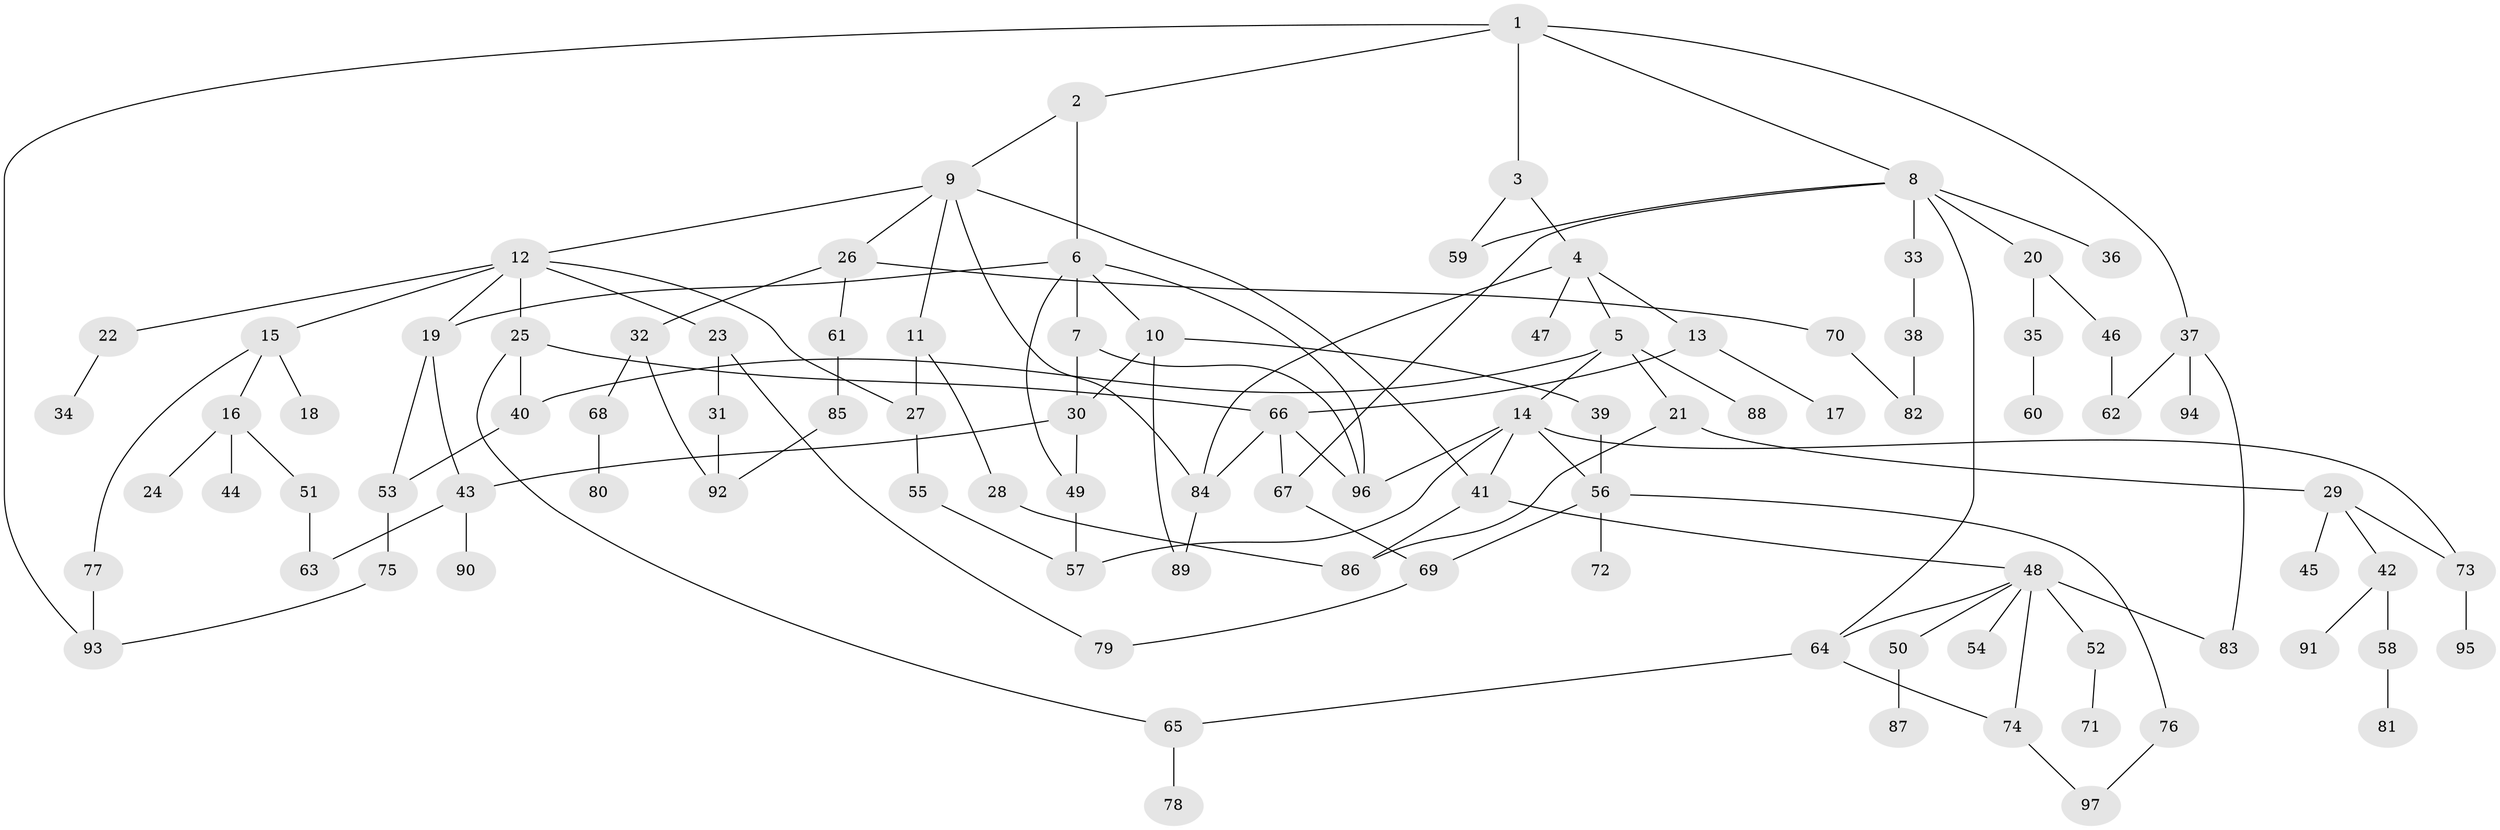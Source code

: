 // Generated by graph-tools (version 1.1) at 2025/13/03/09/25 04:13:22]
// undirected, 97 vertices, 133 edges
graph export_dot {
graph [start="1"]
  node [color=gray90,style=filled];
  1;
  2;
  3;
  4;
  5;
  6;
  7;
  8;
  9;
  10;
  11;
  12;
  13;
  14;
  15;
  16;
  17;
  18;
  19;
  20;
  21;
  22;
  23;
  24;
  25;
  26;
  27;
  28;
  29;
  30;
  31;
  32;
  33;
  34;
  35;
  36;
  37;
  38;
  39;
  40;
  41;
  42;
  43;
  44;
  45;
  46;
  47;
  48;
  49;
  50;
  51;
  52;
  53;
  54;
  55;
  56;
  57;
  58;
  59;
  60;
  61;
  62;
  63;
  64;
  65;
  66;
  67;
  68;
  69;
  70;
  71;
  72;
  73;
  74;
  75;
  76;
  77;
  78;
  79;
  80;
  81;
  82;
  83;
  84;
  85;
  86;
  87;
  88;
  89;
  90;
  91;
  92;
  93;
  94;
  95;
  96;
  97;
  1 -- 2;
  1 -- 3;
  1 -- 8;
  1 -- 37;
  1 -- 93;
  2 -- 6;
  2 -- 9;
  3 -- 4;
  3 -- 59;
  4 -- 5;
  4 -- 13;
  4 -- 47;
  4 -- 84;
  5 -- 14;
  5 -- 21;
  5 -- 88;
  5 -- 40;
  6 -- 7;
  6 -- 10;
  6 -- 96;
  6 -- 19;
  6 -- 49;
  7 -- 30;
  7 -- 96;
  8 -- 20;
  8 -- 33;
  8 -- 36;
  8 -- 64;
  8 -- 67;
  8 -- 59;
  9 -- 11;
  9 -- 12;
  9 -- 26;
  9 -- 41;
  9 -- 84;
  10 -- 39;
  10 -- 89;
  10 -- 30;
  11 -- 27;
  11 -- 28;
  12 -- 15;
  12 -- 19;
  12 -- 22;
  12 -- 23;
  12 -- 25;
  12 -- 27;
  13 -- 17;
  13 -- 66;
  14 -- 41;
  14 -- 57;
  14 -- 96;
  14 -- 73;
  14 -- 56;
  15 -- 16;
  15 -- 18;
  15 -- 77;
  16 -- 24;
  16 -- 44;
  16 -- 51;
  19 -- 43;
  19 -- 53;
  20 -- 35;
  20 -- 46;
  21 -- 29;
  21 -- 86;
  22 -- 34;
  23 -- 31;
  23 -- 79;
  25 -- 40;
  25 -- 65;
  25 -- 66;
  26 -- 32;
  26 -- 61;
  26 -- 70;
  27 -- 55;
  28 -- 86;
  29 -- 42;
  29 -- 45;
  29 -- 73;
  30 -- 49;
  30 -- 43;
  31 -- 92;
  32 -- 68;
  32 -- 92;
  33 -- 38;
  35 -- 60;
  37 -- 62;
  37 -- 83;
  37 -- 94;
  38 -- 82;
  39 -- 56;
  40 -- 53;
  41 -- 48;
  41 -- 86;
  42 -- 58;
  42 -- 91;
  43 -- 90;
  43 -- 63;
  46 -- 62;
  48 -- 50;
  48 -- 52;
  48 -- 54;
  48 -- 74;
  48 -- 83;
  48 -- 64;
  49 -- 57;
  50 -- 87;
  51 -- 63;
  52 -- 71;
  53 -- 75;
  55 -- 57;
  56 -- 72;
  56 -- 76;
  56 -- 69;
  58 -- 81;
  61 -- 85;
  64 -- 65;
  64 -- 74;
  65 -- 78;
  66 -- 96;
  66 -- 84;
  66 -- 67;
  67 -- 69;
  68 -- 80;
  69 -- 79;
  70 -- 82;
  73 -- 95;
  74 -- 97;
  75 -- 93;
  76 -- 97;
  77 -- 93;
  84 -- 89;
  85 -- 92;
}
